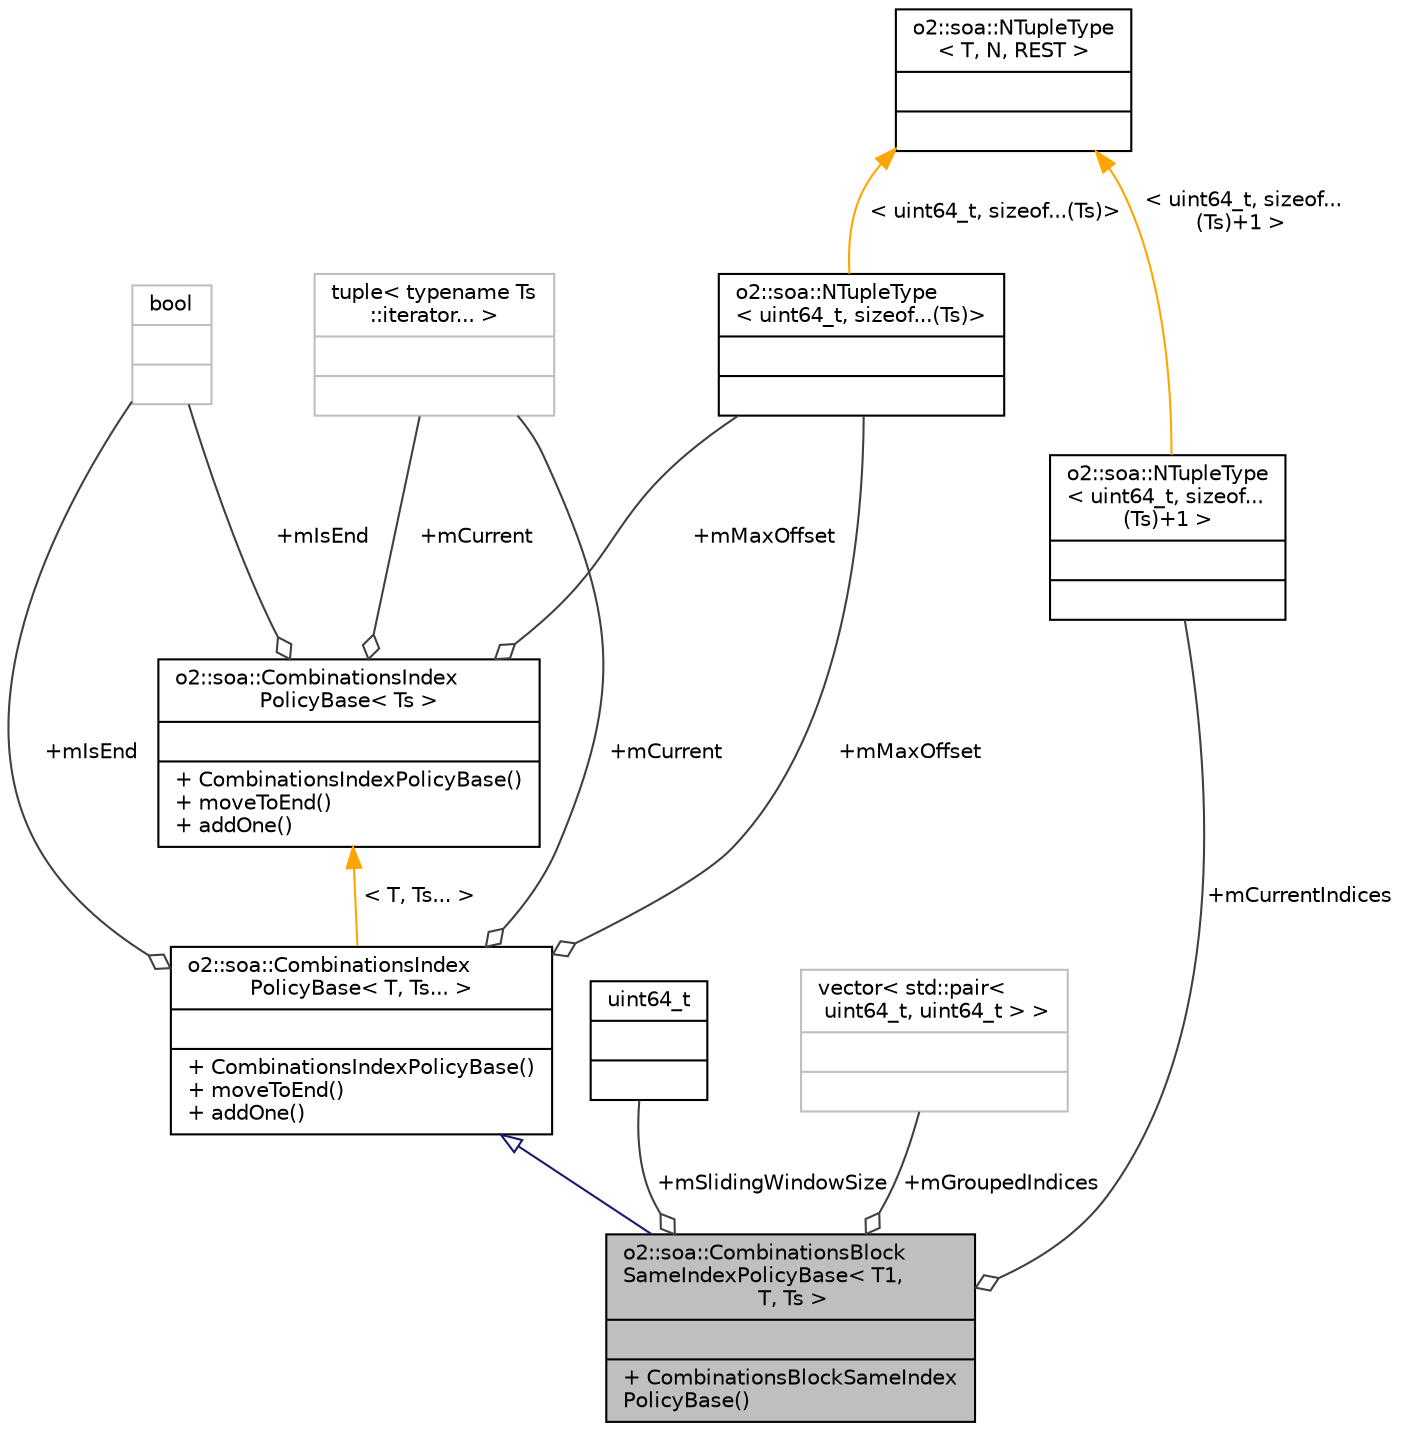 digraph "o2::soa::CombinationsBlockSameIndexPolicyBase&lt; T1, T, Ts &gt;"
{
 // INTERACTIVE_SVG=YES
  bgcolor="transparent";
  edge [fontname="Helvetica",fontsize="10",labelfontname="Helvetica",labelfontsize="10"];
  node [fontname="Helvetica",fontsize="10",shape=record];
  Node7 [label="{o2::soa::CombinationsBlock\lSameIndexPolicyBase\< T1,\l T, Ts \>\n||+ CombinationsBlockSameIndex\lPolicyBase()\l}",height=0.2,width=0.4,color="black", fillcolor="grey75", style="filled", fontcolor="black"];
  Node8 -> Node7 [dir="back",color="midnightblue",fontsize="10",style="solid",arrowtail="onormal",fontname="Helvetica"];
  Node8 [label="{o2::soa::CombinationsIndex\lPolicyBase\< T, Ts... \>\n||+ CombinationsIndexPolicyBase()\l+ moveToEnd()\l+ addOne()\l}",height=0.2,width=0.4,color="black",URL="$de/dac/structo2_1_1soa_1_1CombinationsIndexPolicyBase.html"];
  Node9 -> Node8 [color="grey25",fontsize="10",style="solid",label=" +mCurrent" ,arrowhead="odiamond",fontname="Helvetica"];
  Node9 [label="{tuple\< typename Ts\l::iterator... \>\n||}",height=0.2,width=0.4,color="grey75"];
  Node10 -> Node8 [color="grey25",fontsize="10",style="solid",label=" +mIsEnd" ,arrowhead="odiamond",fontname="Helvetica"];
  Node10 [label="{bool\n||}",height=0.2,width=0.4,color="grey75"];
  Node11 -> Node8 [color="grey25",fontsize="10",style="solid",label=" +mMaxOffset" ,arrowhead="odiamond",fontname="Helvetica"];
  Node11 [label="{o2::soa::NTupleType\l\< uint64_t, sizeof...(Ts)\>\n||}",height=0.2,width=0.4,color="black",URL="$dd/da8/structo2_1_1soa_1_1NTupleType.html"];
  Node12 -> Node11 [dir="back",color="orange",fontsize="10",style="solid",label=" \< uint64_t, sizeof...(Ts)\>" ,fontname="Helvetica"];
  Node12 [label="{o2::soa::NTupleType\l\< T, N, REST \>\n||}",height=0.2,width=0.4,color="black",URL="$dd/da8/structo2_1_1soa_1_1NTupleType.html"];
  Node13 -> Node8 [dir="back",color="orange",fontsize="10",style="solid",label=" \< T, Ts... \>" ,fontname="Helvetica"];
  Node13 [label="{o2::soa::CombinationsIndex\lPolicyBase\< Ts \>\n||+ CombinationsIndexPolicyBase()\l+ moveToEnd()\l+ addOne()\l}",height=0.2,width=0.4,color="black",URL="$de/dac/structo2_1_1soa_1_1CombinationsIndexPolicyBase.html"];
  Node9 -> Node13 [color="grey25",fontsize="10",style="solid",label=" +mCurrent" ,arrowhead="odiamond",fontname="Helvetica"];
  Node10 -> Node13 [color="grey25",fontsize="10",style="solid",label=" +mIsEnd" ,arrowhead="odiamond",fontname="Helvetica"];
  Node11 -> Node13 [color="grey25",fontsize="10",style="solid",label=" +mMaxOffset" ,arrowhead="odiamond",fontname="Helvetica"];
  Node14 -> Node7 [color="grey25",fontsize="10",style="solid",label=" +mSlidingWindowSize" ,arrowhead="odiamond",fontname="Helvetica"];
  Node14 [label="{uint64_t\n||}",height=0.2,width=0.4,color="black",URL="$d6/d30/classuint64__t.html"];
  Node15 -> Node7 [color="grey25",fontsize="10",style="solid",label=" +mGroupedIndices" ,arrowhead="odiamond",fontname="Helvetica"];
  Node15 [label="{vector\< std::pair\<\l uint64_t, uint64_t \> \>\n||}",height=0.2,width=0.4,color="grey75"];
  Node16 -> Node7 [color="grey25",fontsize="10",style="solid",label=" +mCurrentIndices" ,arrowhead="odiamond",fontname="Helvetica"];
  Node16 [label="{o2::soa::NTupleType\l\< uint64_t, sizeof...\l(Ts)+1 \>\n||}",height=0.2,width=0.4,color="black",URL="$dd/da8/structo2_1_1soa_1_1NTupleType.html"];
  Node12 -> Node16 [dir="back",color="orange",fontsize="10",style="solid",label=" \< uint64_t, sizeof...\l(Ts)+1 \>" ,fontname="Helvetica"];
}
